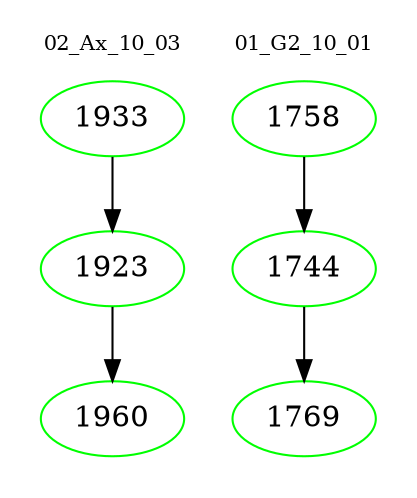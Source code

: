 digraph{
subgraph cluster_0 {
color = white
label = "02_Ax_10_03";
fontsize=10;
T0_1933 [label="1933", color="green"]
T0_1933 -> T0_1923 [color="black"]
T0_1923 [label="1923", color="green"]
T0_1923 -> T0_1960 [color="black"]
T0_1960 [label="1960", color="green"]
}
subgraph cluster_1 {
color = white
label = "01_G2_10_01";
fontsize=10;
T1_1758 [label="1758", color="green"]
T1_1758 -> T1_1744 [color="black"]
T1_1744 [label="1744", color="green"]
T1_1744 -> T1_1769 [color="black"]
T1_1769 [label="1769", color="green"]
}
}

